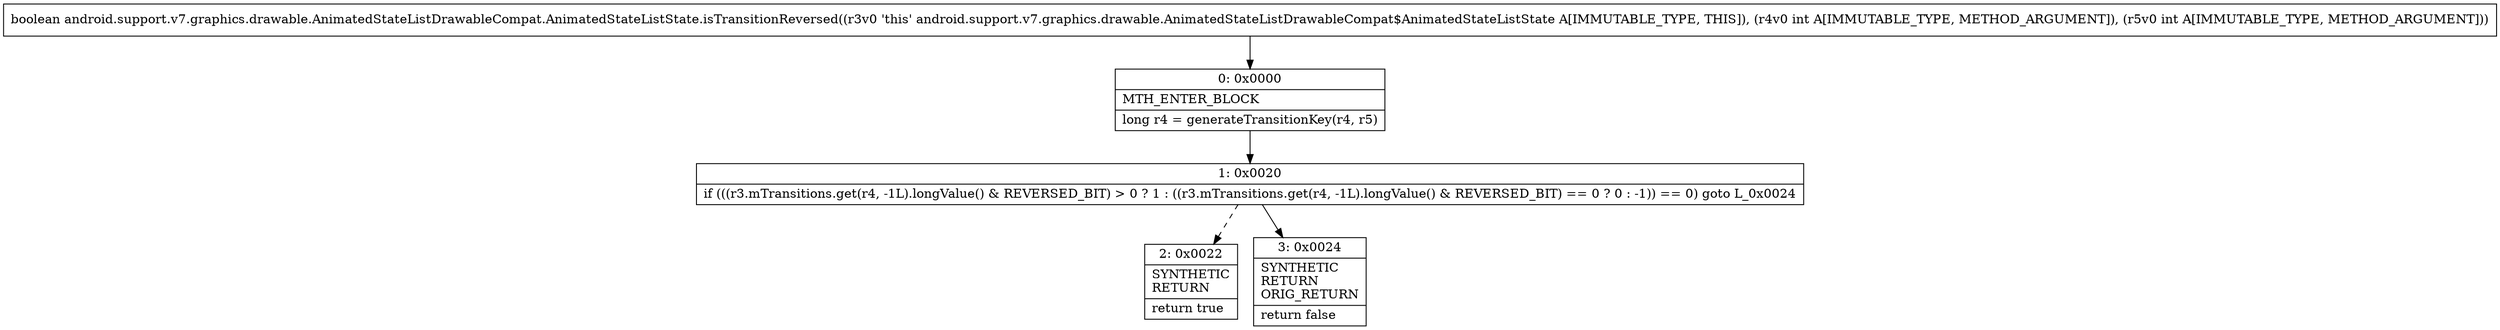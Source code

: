 digraph "CFG forandroid.support.v7.graphics.drawable.AnimatedStateListDrawableCompat.AnimatedStateListState.isTransitionReversed(II)Z" {
Node_0 [shape=record,label="{0\:\ 0x0000|MTH_ENTER_BLOCK\l|long r4 = generateTransitionKey(r4, r5)\l}"];
Node_1 [shape=record,label="{1\:\ 0x0020|if (((r3.mTransitions.get(r4, \-1L).longValue() & REVERSED_BIT) \> 0 ? 1 : ((r3.mTransitions.get(r4, \-1L).longValue() & REVERSED_BIT) == 0 ? 0 : \-1)) == 0) goto L_0x0024\l}"];
Node_2 [shape=record,label="{2\:\ 0x0022|SYNTHETIC\lRETURN\l|return true\l}"];
Node_3 [shape=record,label="{3\:\ 0x0024|SYNTHETIC\lRETURN\lORIG_RETURN\l|return false\l}"];
MethodNode[shape=record,label="{boolean android.support.v7.graphics.drawable.AnimatedStateListDrawableCompat.AnimatedStateListState.isTransitionReversed((r3v0 'this' android.support.v7.graphics.drawable.AnimatedStateListDrawableCompat$AnimatedStateListState A[IMMUTABLE_TYPE, THIS]), (r4v0 int A[IMMUTABLE_TYPE, METHOD_ARGUMENT]), (r5v0 int A[IMMUTABLE_TYPE, METHOD_ARGUMENT])) }"];
MethodNode -> Node_0;
Node_0 -> Node_1;
Node_1 -> Node_2[style=dashed];
Node_1 -> Node_3;
}

